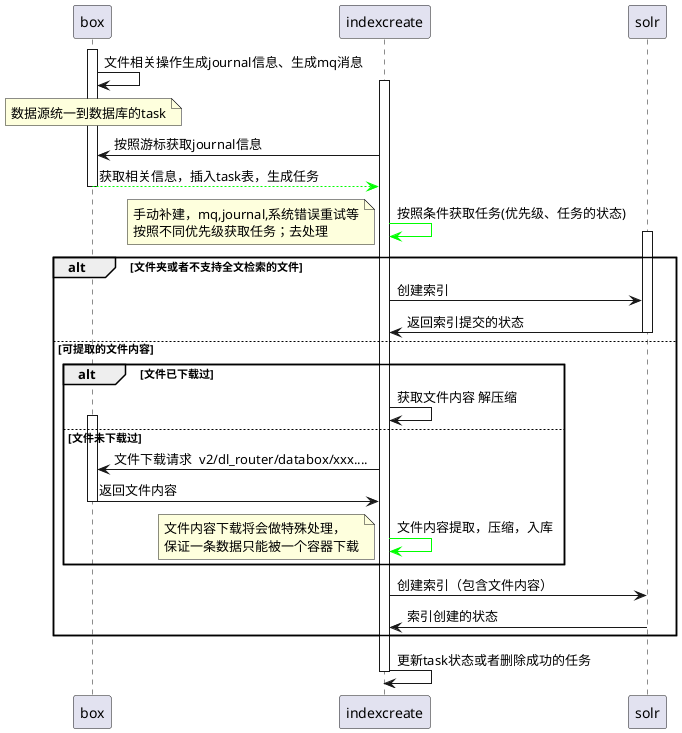 @startuml
activate box
box->box:文件相关操作生成journal信息、生成mq消息
note over box:  数据源统一到数据库的task
activate indexcreate
indexcreate->box:按照游标获取journal信息
box--[#00FF00]>indexcreate:获取相关信息，插入task表，生成任务
deactivate box
indexcreate-[#00FF00]>indexcreate:按照条件获取任务(优先级、任务的状态)
note left
    手动补建，mq,journal,系统错误重试等
    按照不同优先级获取任务；去处理
    end note
alt 文件夹或者不支持全文检索的文件
 activate solr
 indexcreate->solr:创建索引
 solr->indexcreate:返回索引提交的状态
 deactivate solr
else 可提取的文件内容
  alt 文件已下载过
    indexcreate->indexcreate:获取文件内容 解压缩
  else 文件未下载过
    activate box
    indexcreate->box: 文件下载请求  v2/dl_router/databox/xxx....
    box->indexcreate:返回文件内容
     deactivate box
    indexcreate-[#00FF00]>indexcreate:文件内容提取，压缩，入库
    note left
    文件内容下载将会做特殊处理，
    保证一条数据只能被一个容器下载
    end note
  end
     activate solr
     indexcreate->solr:创建索引（包含文件内容）
     solr->indexcreate:索引创建的状态
     deactivate solr
 end
 indexcreate->indexcreate:更新task状态或者删除成功的任务
 deactivate indexcreate
@enduml
